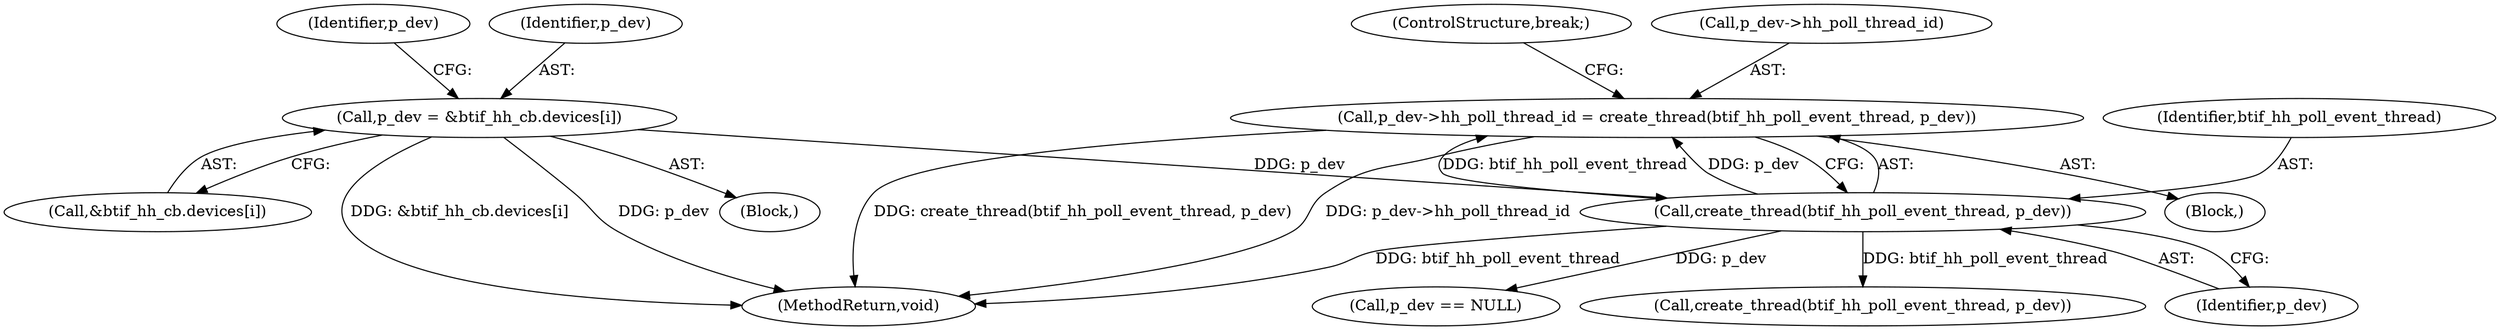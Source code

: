 digraph "0_Android_472271b153c5dc53c28beac55480a8d8434b2d5c_7@API" {
"1000249" [label="(Call,p_dev->hh_poll_thread_id = create_thread(btif_hh_poll_event_thread, p_dev))"];
"1000253" [label="(Call,create_thread(btif_hh_poll_event_thread, p_dev))"];
"1000131" [label="(Call,p_dev = &btif_hh_cb.devices[i])"];
"1000130" [label="(Block,)"];
"1000255" [label="(Identifier,p_dev)"];
"1000133" [label="(Call,&btif_hh_cb.devices[i])"];
"1000143" [label="(Identifier,p_dev)"];
"1000132" [label="(Identifier,p_dev)"];
"1000253" [label="(Call,create_thread(btif_hh_poll_event_thread, p_dev))"];
"1000249" [label="(Call,p_dev->hh_poll_thread_id = create_thread(btif_hh_poll_event_thread, p_dev))"];
"1000386" [label="(MethodReturn,void)"];
"1000254" [label="(Identifier,btif_hh_poll_event_thread)"];
"1000261" [label="(Call,p_dev == NULL)"];
"1000256" [label="(ControlStructure,break;)"];
"1000131" [label="(Call,p_dev = &btif_hh_cb.devices[i])"];
"1000250" [label="(Call,p_dev->hh_poll_thread_id)"];
"1000151" [label="(Block,)"];
"1000362" [label="(Call,create_thread(btif_hh_poll_event_thread, p_dev))"];
"1000249" -> "1000151"  [label="AST: "];
"1000249" -> "1000253"  [label="CFG: "];
"1000250" -> "1000249"  [label="AST: "];
"1000253" -> "1000249"  [label="AST: "];
"1000256" -> "1000249"  [label="CFG: "];
"1000249" -> "1000386"  [label="DDG: create_thread(btif_hh_poll_event_thread, p_dev)"];
"1000249" -> "1000386"  [label="DDG: p_dev->hh_poll_thread_id"];
"1000253" -> "1000249"  [label="DDG: btif_hh_poll_event_thread"];
"1000253" -> "1000249"  [label="DDG: p_dev"];
"1000253" -> "1000255"  [label="CFG: "];
"1000254" -> "1000253"  [label="AST: "];
"1000255" -> "1000253"  [label="AST: "];
"1000253" -> "1000386"  [label="DDG: btif_hh_poll_event_thread"];
"1000131" -> "1000253"  [label="DDG: p_dev"];
"1000253" -> "1000261"  [label="DDG: p_dev"];
"1000253" -> "1000362"  [label="DDG: btif_hh_poll_event_thread"];
"1000131" -> "1000130"  [label="AST: "];
"1000131" -> "1000133"  [label="CFG: "];
"1000132" -> "1000131"  [label="AST: "];
"1000133" -> "1000131"  [label="AST: "];
"1000143" -> "1000131"  [label="CFG: "];
"1000131" -> "1000386"  [label="DDG: p_dev"];
"1000131" -> "1000386"  [label="DDG: &btif_hh_cb.devices[i]"];
}
